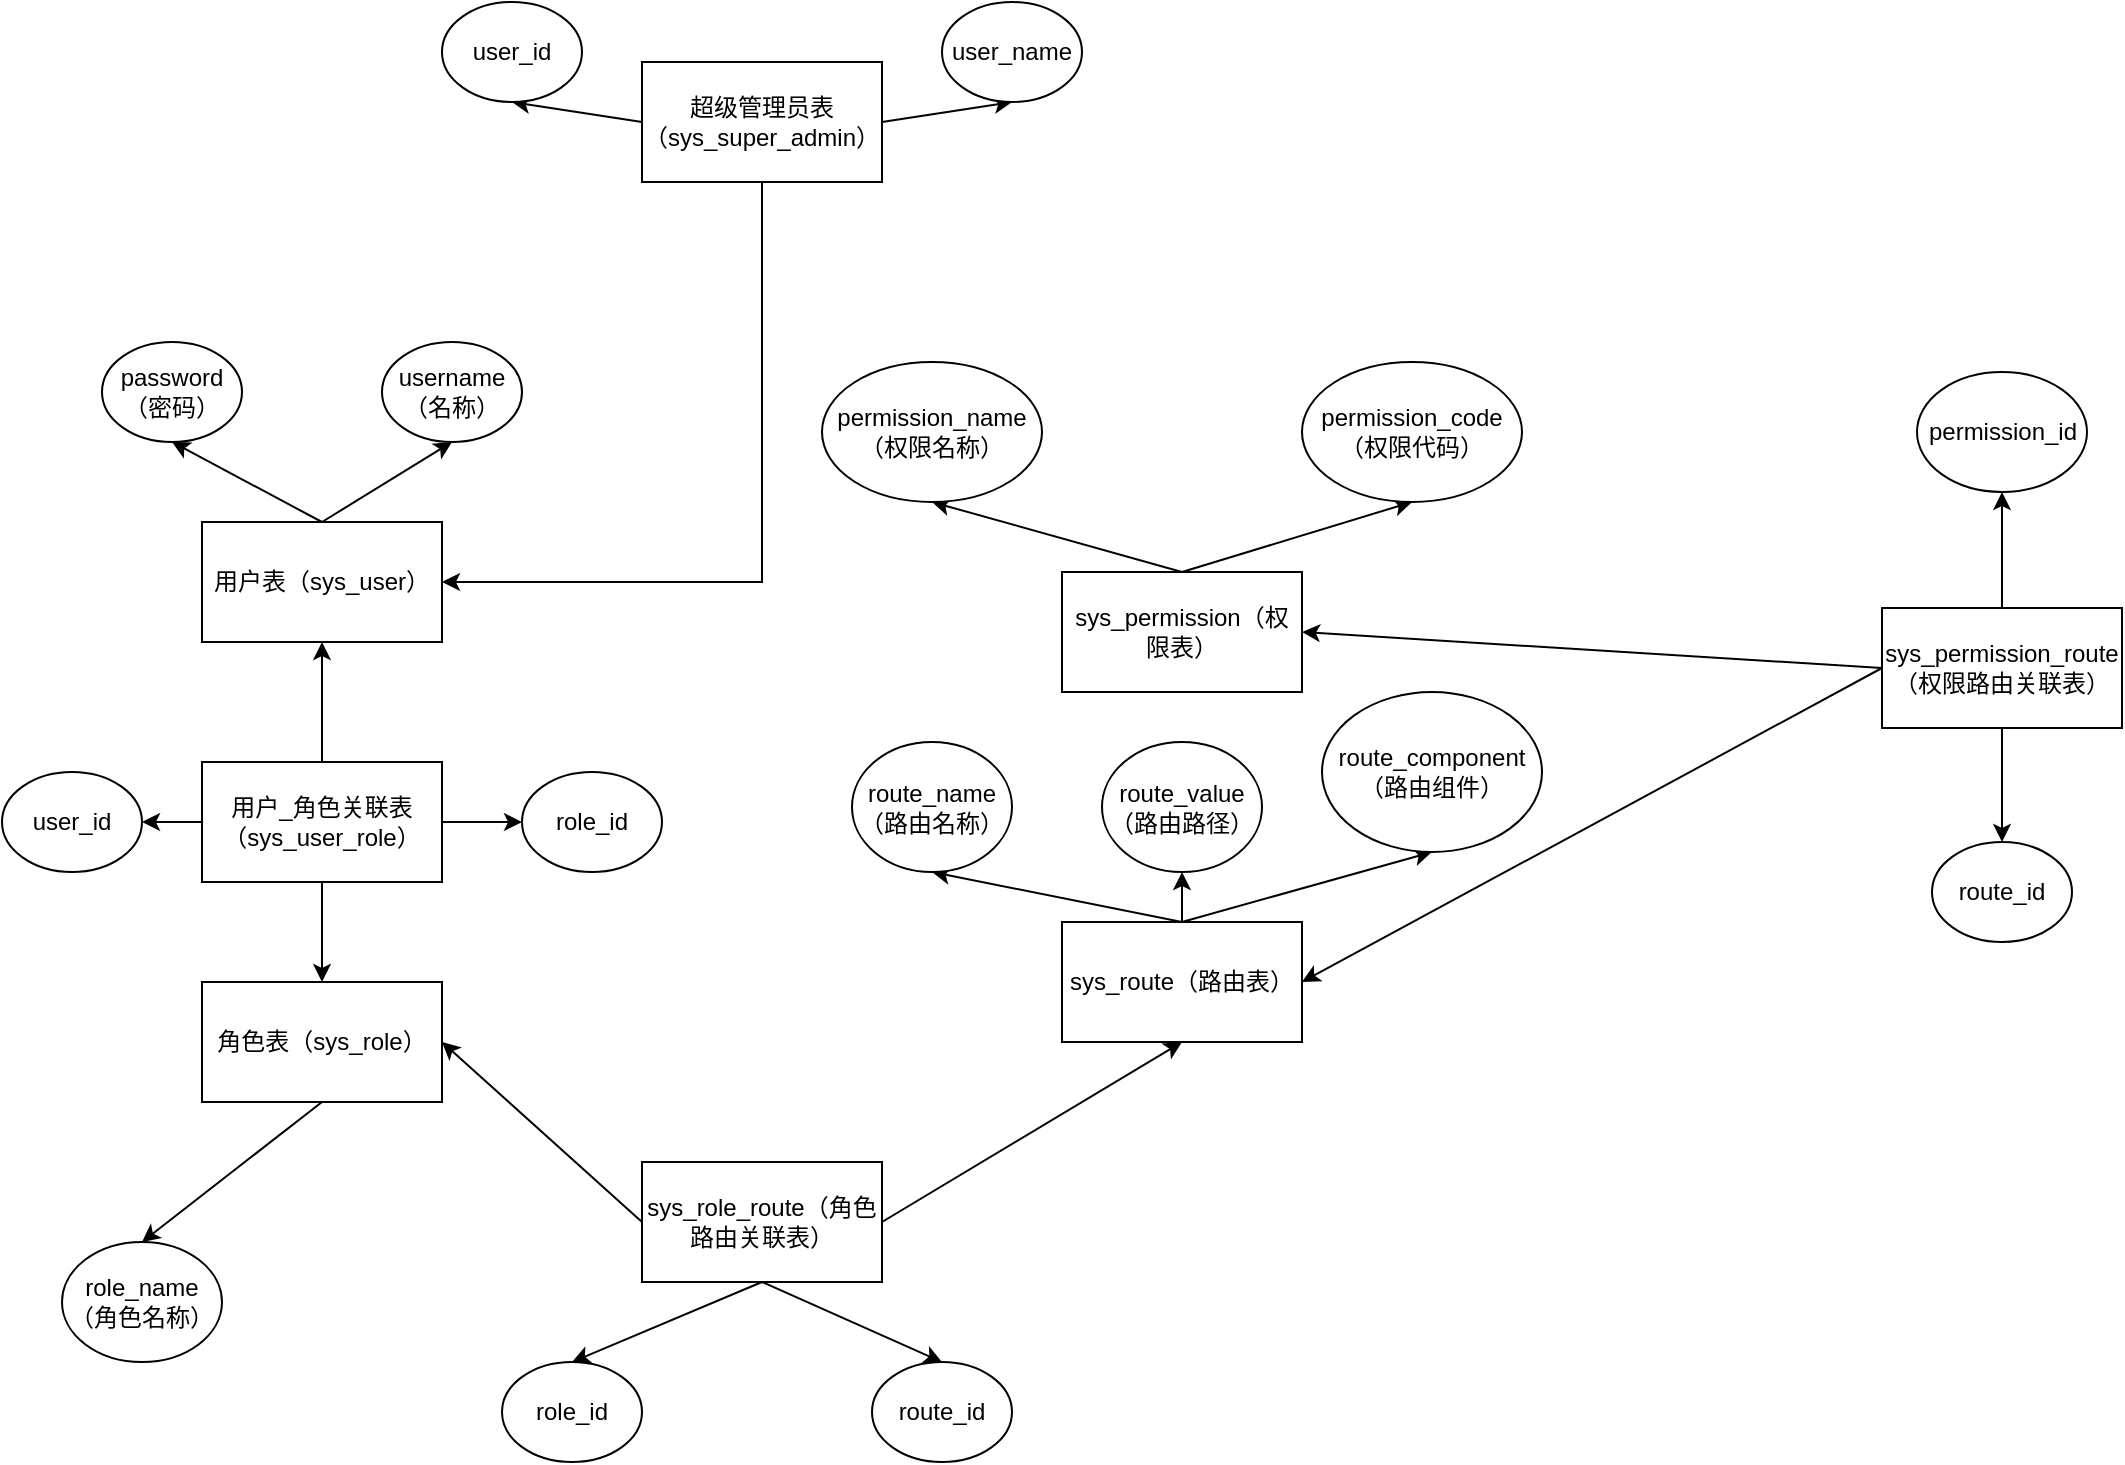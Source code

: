 <mxfile version="21.6.5" type="device" pages="2">
  <diagram id="R2lEEEUBdFMjLlhIrx00" name="权限相关E-R图">
    <mxGraphModel dx="1219" dy="713" grid="1" gridSize="10" guides="1" tooltips="1" connect="1" arrows="1" fold="1" page="1" pageScale="1" pageWidth="1920" pageHeight="1200" math="0" shadow="0" extFonts="Permanent Marker^https://fonts.googleapis.com/css?family=Permanent+Marker">
      <root>
        <mxCell id="0" />
        <mxCell id="1" parent="0" />
        <mxCell id="y79C3EfgOkYB2w6zPVat-6" style="rounded=0;orthogonalLoop=1;jettySize=auto;html=1;exitX=0.5;exitY=0;exitDx=0;exitDy=0;entryX=0.5;entryY=1;entryDx=0;entryDy=0;" parent="1" source="y79C3EfgOkYB2w6zPVat-1" target="y79C3EfgOkYB2w6zPVat-2" edge="1">
          <mxGeometry relative="1" as="geometry" />
        </mxCell>
        <mxCell id="y79C3EfgOkYB2w6zPVat-7" style="rounded=0;orthogonalLoop=1;jettySize=auto;html=1;exitX=0.5;exitY=0;exitDx=0;exitDy=0;entryX=0.5;entryY=1;entryDx=0;entryDy=0;" parent="1" source="y79C3EfgOkYB2w6zPVat-1" target="y79C3EfgOkYB2w6zPVat-3" edge="1">
          <mxGeometry relative="1" as="geometry" />
        </mxCell>
        <mxCell id="y79C3EfgOkYB2w6zPVat-1" value="用户表（sys_user）" style="rounded=0;whiteSpace=wrap;html=1;" parent="1" vertex="1">
          <mxGeometry x="110" y="290" width="120" height="60" as="geometry" />
        </mxCell>
        <mxCell id="y79C3EfgOkYB2w6zPVat-2" value="password（密码）" style="ellipse;whiteSpace=wrap;html=1;" parent="1" vertex="1">
          <mxGeometry x="60" y="200" width="70" height="50" as="geometry" />
        </mxCell>
        <mxCell id="y79C3EfgOkYB2w6zPVat-3" value="username（名称）" style="ellipse;whiteSpace=wrap;html=1;" parent="1" vertex="1">
          <mxGeometry x="200" y="200" width="70" height="50" as="geometry" />
        </mxCell>
        <mxCell id="y79C3EfgOkYB2w6zPVat-8" style="rounded=0;orthogonalLoop=1;jettySize=auto;html=1;exitX=0.5;exitY=1;exitDx=0;exitDy=0;entryX=0.5;entryY=0;entryDx=0;entryDy=0;" parent="1" source="y79C3EfgOkYB2w6zPVat-4" target="y79C3EfgOkYB2w6zPVat-5" edge="1">
          <mxGeometry relative="1" as="geometry" />
        </mxCell>
        <mxCell id="y79C3EfgOkYB2w6zPVat-4" value="角色表（sys_role）" style="rounded=0;whiteSpace=wrap;html=1;" parent="1" vertex="1">
          <mxGeometry x="110" y="520" width="120" height="60" as="geometry" />
        </mxCell>
        <mxCell id="y79C3EfgOkYB2w6zPVat-5" value="role_name（角色名称）" style="ellipse;whiteSpace=wrap;html=1;" parent="1" vertex="1">
          <mxGeometry x="40" y="650" width="80" height="60" as="geometry" />
        </mxCell>
        <mxCell id="y79C3EfgOkYB2w6zPVat-17" style="rounded=0;orthogonalLoop=1;jettySize=auto;html=1;exitX=0;exitY=0.5;exitDx=0;exitDy=0;entryX=1;entryY=0.5;entryDx=0;entryDy=0;" parent="1" source="y79C3EfgOkYB2w6zPVat-14" target="y79C3EfgOkYB2w6zPVat-15" edge="1">
          <mxGeometry relative="1" as="geometry" />
        </mxCell>
        <mxCell id="y79C3EfgOkYB2w6zPVat-18" style="rounded=0;orthogonalLoop=1;jettySize=auto;html=1;exitX=1;exitY=0.5;exitDx=0;exitDy=0;entryX=0;entryY=0.5;entryDx=0;entryDy=0;" parent="1" source="y79C3EfgOkYB2w6zPVat-14" target="y79C3EfgOkYB2w6zPVat-16" edge="1">
          <mxGeometry relative="1" as="geometry" />
        </mxCell>
        <mxCell id="y79C3EfgOkYB2w6zPVat-35" style="rounded=0;orthogonalLoop=1;jettySize=auto;html=1;exitX=0.5;exitY=0;exitDx=0;exitDy=0;entryX=0.5;entryY=1;entryDx=0;entryDy=0;" parent="1" source="y79C3EfgOkYB2w6zPVat-14" target="y79C3EfgOkYB2w6zPVat-1" edge="1">
          <mxGeometry relative="1" as="geometry" />
        </mxCell>
        <mxCell id="y79C3EfgOkYB2w6zPVat-36" style="rounded=0;orthogonalLoop=1;jettySize=auto;html=1;exitX=0.5;exitY=1;exitDx=0;exitDy=0;entryX=0.5;entryY=0;entryDx=0;entryDy=0;" parent="1" source="y79C3EfgOkYB2w6zPVat-14" target="y79C3EfgOkYB2w6zPVat-4" edge="1">
          <mxGeometry relative="1" as="geometry" />
        </mxCell>
        <mxCell id="y79C3EfgOkYB2w6zPVat-14" value="用户_角色关联表（sys_user_role）" style="rounded=0;whiteSpace=wrap;html=1;" parent="1" vertex="1">
          <mxGeometry x="110" y="410" width="120" height="60" as="geometry" />
        </mxCell>
        <mxCell id="y79C3EfgOkYB2w6zPVat-15" value="user_id" style="ellipse;whiteSpace=wrap;html=1;" parent="1" vertex="1">
          <mxGeometry x="10" y="415" width="70" height="50" as="geometry" />
        </mxCell>
        <mxCell id="y79C3EfgOkYB2w6zPVat-16" value="role_id" style="ellipse;whiteSpace=wrap;html=1;" parent="1" vertex="1">
          <mxGeometry x="270" y="415" width="70" height="50" as="geometry" />
        </mxCell>
        <mxCell id="y79C3EfgOkYB2w6zPVat-25" style="rounded=0;orthogonalLoop=1;jettySize=auto;html=1;exitX=0.5;exitY=0;exitDx=0;exitDy=0;entryX=0.5;entryY=1;entryDx=0;entryDy=0;" parent="1" source="y79C3EfgOkYB2w6zPVat-21" target="y79C3EfgOkYB2w6zPVat-22" edge="1">
          <mxGeometry relative="1" as="geometry" />
        </mxCell>
        <mxCell id="y79C3EfgOkYB2w6zPVat-26" style="rounded=0;orthogonalLoop=1;jettySize=auto;html=1;exitX=0.5;exitY=0;exitDx=0;exitDy=0;entryX=0.5;entryY=1;entryDx=0;entryDy=0;" parent="1" source="y79C3EfgOkYB2w6zPVat-21" target="y79C3EfgOkYB2w6zPVat-23" edge="1">
          <mxGeometry relative="1" as="geometry" />
        </mxCell>
        <mxCell id="y79C3EfgOkYB2w6zPVat-21" value="sys_permission（权限表）" style="rounded=0;whiteSpace=wrap;html=1;" parent="1" vertex="1">
          <mxGeometry x="540" y="315" width="120" height="60" as="geometry" />
        </mxCell>
        <mxCell id="y79C3EfgOkYB2w6zPVat-22" value="permission_name&lt;br&gt;（权限名称）" style="ellipse;whiteSpace=wrap;html=1;" parent="1" vertex="1">
          <mxGeometry x="420" y="210" width="110" height="70" as="geometry" />
        </mxCell>
        <mxCell id="y79C3EfgOkYB2w6zPVat-23" value="permission_code&lt;br&gt;（权限代码）" style="ellipse;whiteSpace=wrap;html=1;" parent="1" vertex="1">
          <mxGeometry x="660" y="210" width="110" height="70" as="geometry" />
        </mxCell>
        <mxCell id="y79C3EfgOkYB2w6zPVat-32" style="rounded=0;orthogonalLoop=1;jettySize=auto;html=1;exitX=0.5;exitY=0;exitDx=0;exitDy=0;entryX=0.5;entryY=1;entryDx=0;entryDy=0;" parent="1" source="y79C3EfgOkYB2w6zPVat-27" target="y79C3EfgOkYB2w6zPVat-28" edge="1">
          <mxGeometry relative="1" as="geometry" />
        </mxCell>
        <mxCell id="y79C3EfgOkYB2w6zPVat-33" style="rounded=0;orthogonalLoop=1;jettySize=auto;html=1;exitX=0.5;exitY=0;exitDx=0;exitDy=0;entryX=0.5;entryY=1;entryDx=0;entryDy=0;" parent="1" source="y79C3EfgOkYB2w6zPVat-27" target="y79C3EfgOkYB2w6zPVat-29" edge="1">
          <mxGeometry relative="1" as="geometry" />
        </mxCell>
        <mxCell id="y79C3EfgOkYB2w6zPVat-34" style="rounded=0;orthogonalLoop=1;jettySize=auto;html=1;exitX=0.5;exitY=0;exitDx=0;exitDy=0;entryX=0.5;entryY=1;entryDx=0;entryDy=0;" parent="1" source="y79C3EfgOkYB2w6zPVat-27" target="y79C3EfgOkYB2w6zPVat-31" edge="1">
          <mxGeometry relative="1" as="geometry" />
        </mxCell>
        <mxCell id="y79C3EfgOkYB2w6zPVat-27" value="sys_route（路由表）" style="rounded=0;whiteSpace=wrap;html=1;" parent="1" vertex="1">
          <mxGeometry x="540" y="490" width="120" height="60" as="geometry" />
        </mxCell>
        <mxCell id="y79C3EfgOkYB2w6zPVat-28" value="route_name（路由名称）" style="ellipse;whiteSpace=wrap;html=1;" parent="1" vertex="1">
          <mxGeometry x="435" y="400" width="80" height="65" as="geometry" />
        </mxCell>
        <mxCell id="y79C3EfgOkYB2w6zPVat-29" value="route_value（路由路径）" style="ellipse;whiteSpace=wrap;html=1;" parent="1" vertex="1">
          <mxGeometry x="560" y="400" width="80" height="65" as="geometry" />
        </mxCell>
        <mxCell id="y79C3EfgOkYB2w6zPVat-31" value="route_component（路由组件）" style="ellipse;whiteSpace=wrap;html=1;" parent="1" vertex="1">
          <mxGeometry x="670" y="375" width="110" height="80" as="geometry" />
        </mxCell>
        <mxCell id="y79C3EfgOkYB2w6zPVat-40" style="rounded=0;orthogonalLoop=1;jettySize=auto;html=1;exitX=0.5;exitY=1;exitDx=0;exitDy=0;entryX=0.5;entryY=0;entryDx=0;entryDy=0;" parent="1" source="y79C3EfgOkYB2w6zPVat-37" target="y79C3EfgOkYB2w6zPVat-38" edge="1">
          <mxGeometry relative="1" as="geometry" />
        </mxCell>
        <mxCell id="y79C3EfgOkYB2w6zPVat-41" style="rounded=0;orthogonalLoop=1;jettySize=auto;html=1;exitX=0.5;exitY=1;exitDx=0;exitDy=0;entryX=0.5;entryY=0;entryDx=0;entryDy=0;" parent="1" source="y79C3EfgOkYB2w6zPVat-37" target="y79C3EfgOkYB2w6zPVat-39" edge="1">
          <mxGeometry relative="1" as="geometry" />
        </mxCell>
        <mxCell id="y79C3EfgOkYB2w6zPVat-42" style="rounded=0;orthogonalLoop=1;jettySize=auto;html=1;exitX=0;exitY=0.5;exitDx=0;exitDy=0;entryX=1;entryY=0.5;entryDx=0;entryDy=0;" parent="1" source="y79C3EfgOkYB2w6zPVat-37" target="y79C3EfgOkYB2w6zPVat-4" edge="1">
          <mxGeometry relative="1" as="geometry" />
        </mxCell>
        <mxCell id="y79C3EfgOkYB2w6zPVat-43" style="rounded=0;orthogonalLoop=1;jettySize=auto;html=1;exitX=1;exitY=0.5;exitDx=0;exitDy=0;entryX=0.5;entryY=1;entryDx=0;entryDy=0;" parent="1" source="y79C3EfgOkYB2w6zPVat-37" target="y79C3EfgOkYB2w6zPVat-27" edge="1">
          <mxGeometry relative="1" as="geometry" />
        </mxCell>
        <mxCell id="y79C3EfgOkYB2w6zPVat-37" value="sys_role_route（角色路由关联表）" style="rounded=0;whiteSpace=wrap;html=1;" parent="1" vertex="1">
          <mxGeometry x="330" y="610" width="120" height="60" as="geometry" />
        </mxCell>
        <mxCell id="y79C3EfgOkYB2w6zPVat-38" value="role_id" style="ellipse;whiteSpace=wrap;html=1;" parent="1" vertex="1">
          <mxGeometry x="260" y="710" width="70" height="50" as="geometry" />
        </mxCell>
        <mxCell id="y79C3EfgOkYB2w6zPVat-39" value="route_id" style="ellipse;whiteSpace=wrap;html=1;" parent="1" vertex="1">
          <mxGeometry x="445" y="710" width="70" height="50" as="geometry" />
        </mxCell>
        <mxCell id="y79C3EfgOkYB2w6zPVat-48" style="rounded=0;orthogonalLoop=1;jettySize=auto;html=1;exitX=0.5;exitY=0;exitDx=0;exitDy=0;entryX=0.5;entryY=1;entryDx=0;entryDy=0;" parent="1" source="y79C3EfgOkYB2w6zPVat-44" target="y79C3EfgOkYB2w6zPVat-45" edge="1">
          <mxGeometry relative="1" as="geometry" />
        </mxCell>
        <mxCell id="y79C3EfgOkYB2w6zPVat-49" style="rounded=0;orthogonalLoop=1;jettySize=auto;html=1;exitX=0.5;exitY=1;exitDx=0;exitDy=0;entryX=0.5;entryY=0;entryDx=0;entryDy=0;" parent="1" source="y79C3EfgOkYB2w6zPVat-44" target="y79C3EfgOkYB2w6zPVat-46" edge="1">
          <mxGeometry relative="1" as="geometry" />
        </mxCell>
        <mxCell id="y79C3EfgOkYB2w6zPVat-50" style="rounded=0;orthogonalLoop=1;jettySize=auto;html=1;exitX=0;exitY=0.5;exitDx=0;exitDy=0;entryX=1;entryY=0.5;entryDx=0;entryDy=0;" parent="1" source="y79C3EfgOkYB2w6zPVat-44" target="y79C3EfgOkYB2w6zPVat-21" edge="1">
          <mxGeometry relative="1" as="geometry" />
        </mxCell>
        <mxCell id="y79C3EfgOkYB2w6zPVat-51" style="rounded=0;orthogonalLoop=1;jettySize=auto;html=1;exitX=0;exitY=0.5;exitDx=0;exitDy=0;entryX=1;entryY=0.5;entryDx=0;entryDy=0;" parent="1" source="y79C3EfgOkYB2w6zPVat-44" target="y79C3EfgOkYB2w6zPVat-27" edge="1">
          <mxGeometry relative="1" as="geometry" />
        </mxCell>
        <mxCell id="y79C3EfgOkYB2w6zPVat-44" value="sys_permission_route（权限路由关联表）" style="rounded=0;whiteSpace=wrap;html=1;" parent="1" vertex="1">
          <mxGeometry x="950" y="333" width="120" height="60" as="geometry" />
        </mxCell>
        <mxCell id="y79C3EfgOkYB2w6zPVat-45" value="permission_id" style="ellipse;whiteSpace=wrap;html=1;" parent="1" vertex="1">
          <mxGeometry x="967.5" y="215" width="85" height="60" as="geometry" />
        </mxCell>
        <mxCell id="y79C3EfgOkYB2w6zPVat-46" value="route_id" style="ellipse;whiteSpace=wrap;html=1;" parent="1" vertex="1">
          <mxGeometry x="975" y="450" width="70" height="50" as="geometry" />
        </mxCell>
        <mxCell id="rL03C0LI7vigStBF2z1u-4" style="rounded=0;orthogonalLoop=1;jettySize=auto;html=1;exitX=0;exitY=0.5;exitDx=0;exitDy=0;entryX=0.5;entryY=1;entryDx=0;entryDy=0;" parent="1" source="rL03C0LI7vigStBF2z1u-1" target="rL03C0LI7vigStBF2z1u-2" edge="1">
          <mxGeometry relative="1" as="geometry" />
        </mxCell>
        <mxCell id="rL03C0LI7vigStBF2z1u-5" style="rounded=0;orthogonalLoop=1;jettySize=auto;html=1;exitX=1;exitY=0.5;exitDx=0;exitDy=0;entryX=0.5;entryY=1;entryDx=0;entryDy=0;" parent="1" source="rL03C0LI7vigStBF2z1u-1" target="rL03C0LI7vigStBF2z1u-3" edge="1">
          <mxGeometry relative="1" as="geometry" />
        </mxCell>
        <mxCell id="rL03C0LI7vigStBF2z1u-6" style="edgeStyle=orthogonalEdgeStyle;rounded=0;orthogonalLoop=1;jettySize=auto;html=1;exitX=0.5;exitY=1;exitDx=0;exitDy=0;entryX=1;entryY=0.5;entryDx=0;entryDy=0;" parent="1" source="rL03C0LI7vigStBF2z1u-1" target="y79C3EfgOkYB2w6zPVat-1" edge="1">
          <mxGeometry relative="1" as="geometry" />
        </mxCell>
        <mxCell id="rL03C0LI7vigStBF2z1u-1" value="超级管理员表（sys_super_admin）" style="rounded=0;whiteSpace=wrap;html=1;" parent="1" vertex="1">
          <mxGeometry x="330" y="60" width="120" height="60" as="geometry" />
        </mxCell>
        <mxCell id="rL03C0LI7vigStBF2z1u-2" value="user_id" style="ellipse;whiteSpace=wrap;html=1;" parent="1" vertex="1">
          <mxGeometry x="230" y="30" width="70" height="50" as="geometry" />
        </mxCell>
        <mxCell id="rL03C0LI7vigStBF2z1u-3" value="user_name" style="ellipse;whiteSpace=wrap;html=1;" parent="1" vertex="1">
          <mxGeometry x="480" y="30" width="70" height="50" as="geometry" />
        </mxCell>
      </root>
    </mxGraphModel>
  </diagram>
  <diagram id="SFzMLJEP7XG25DSfb-5k" name="文章实体类E-R图">
    <mxGraphModel dx="1050" dy="621" grid="1" gridSize="10" guides="1" tooltips="1" connect="1" arrows="1" fold="1" page="1" pageScale="1" pageWidth="1920" pageHeight="1200" math="0" shadow="0">
      <root>
        <mxCell id="0" />
        <mxCell id="1" parent="0" />
      </root>
    </mxGraphModel>
  </diagram>
</mxfile>
